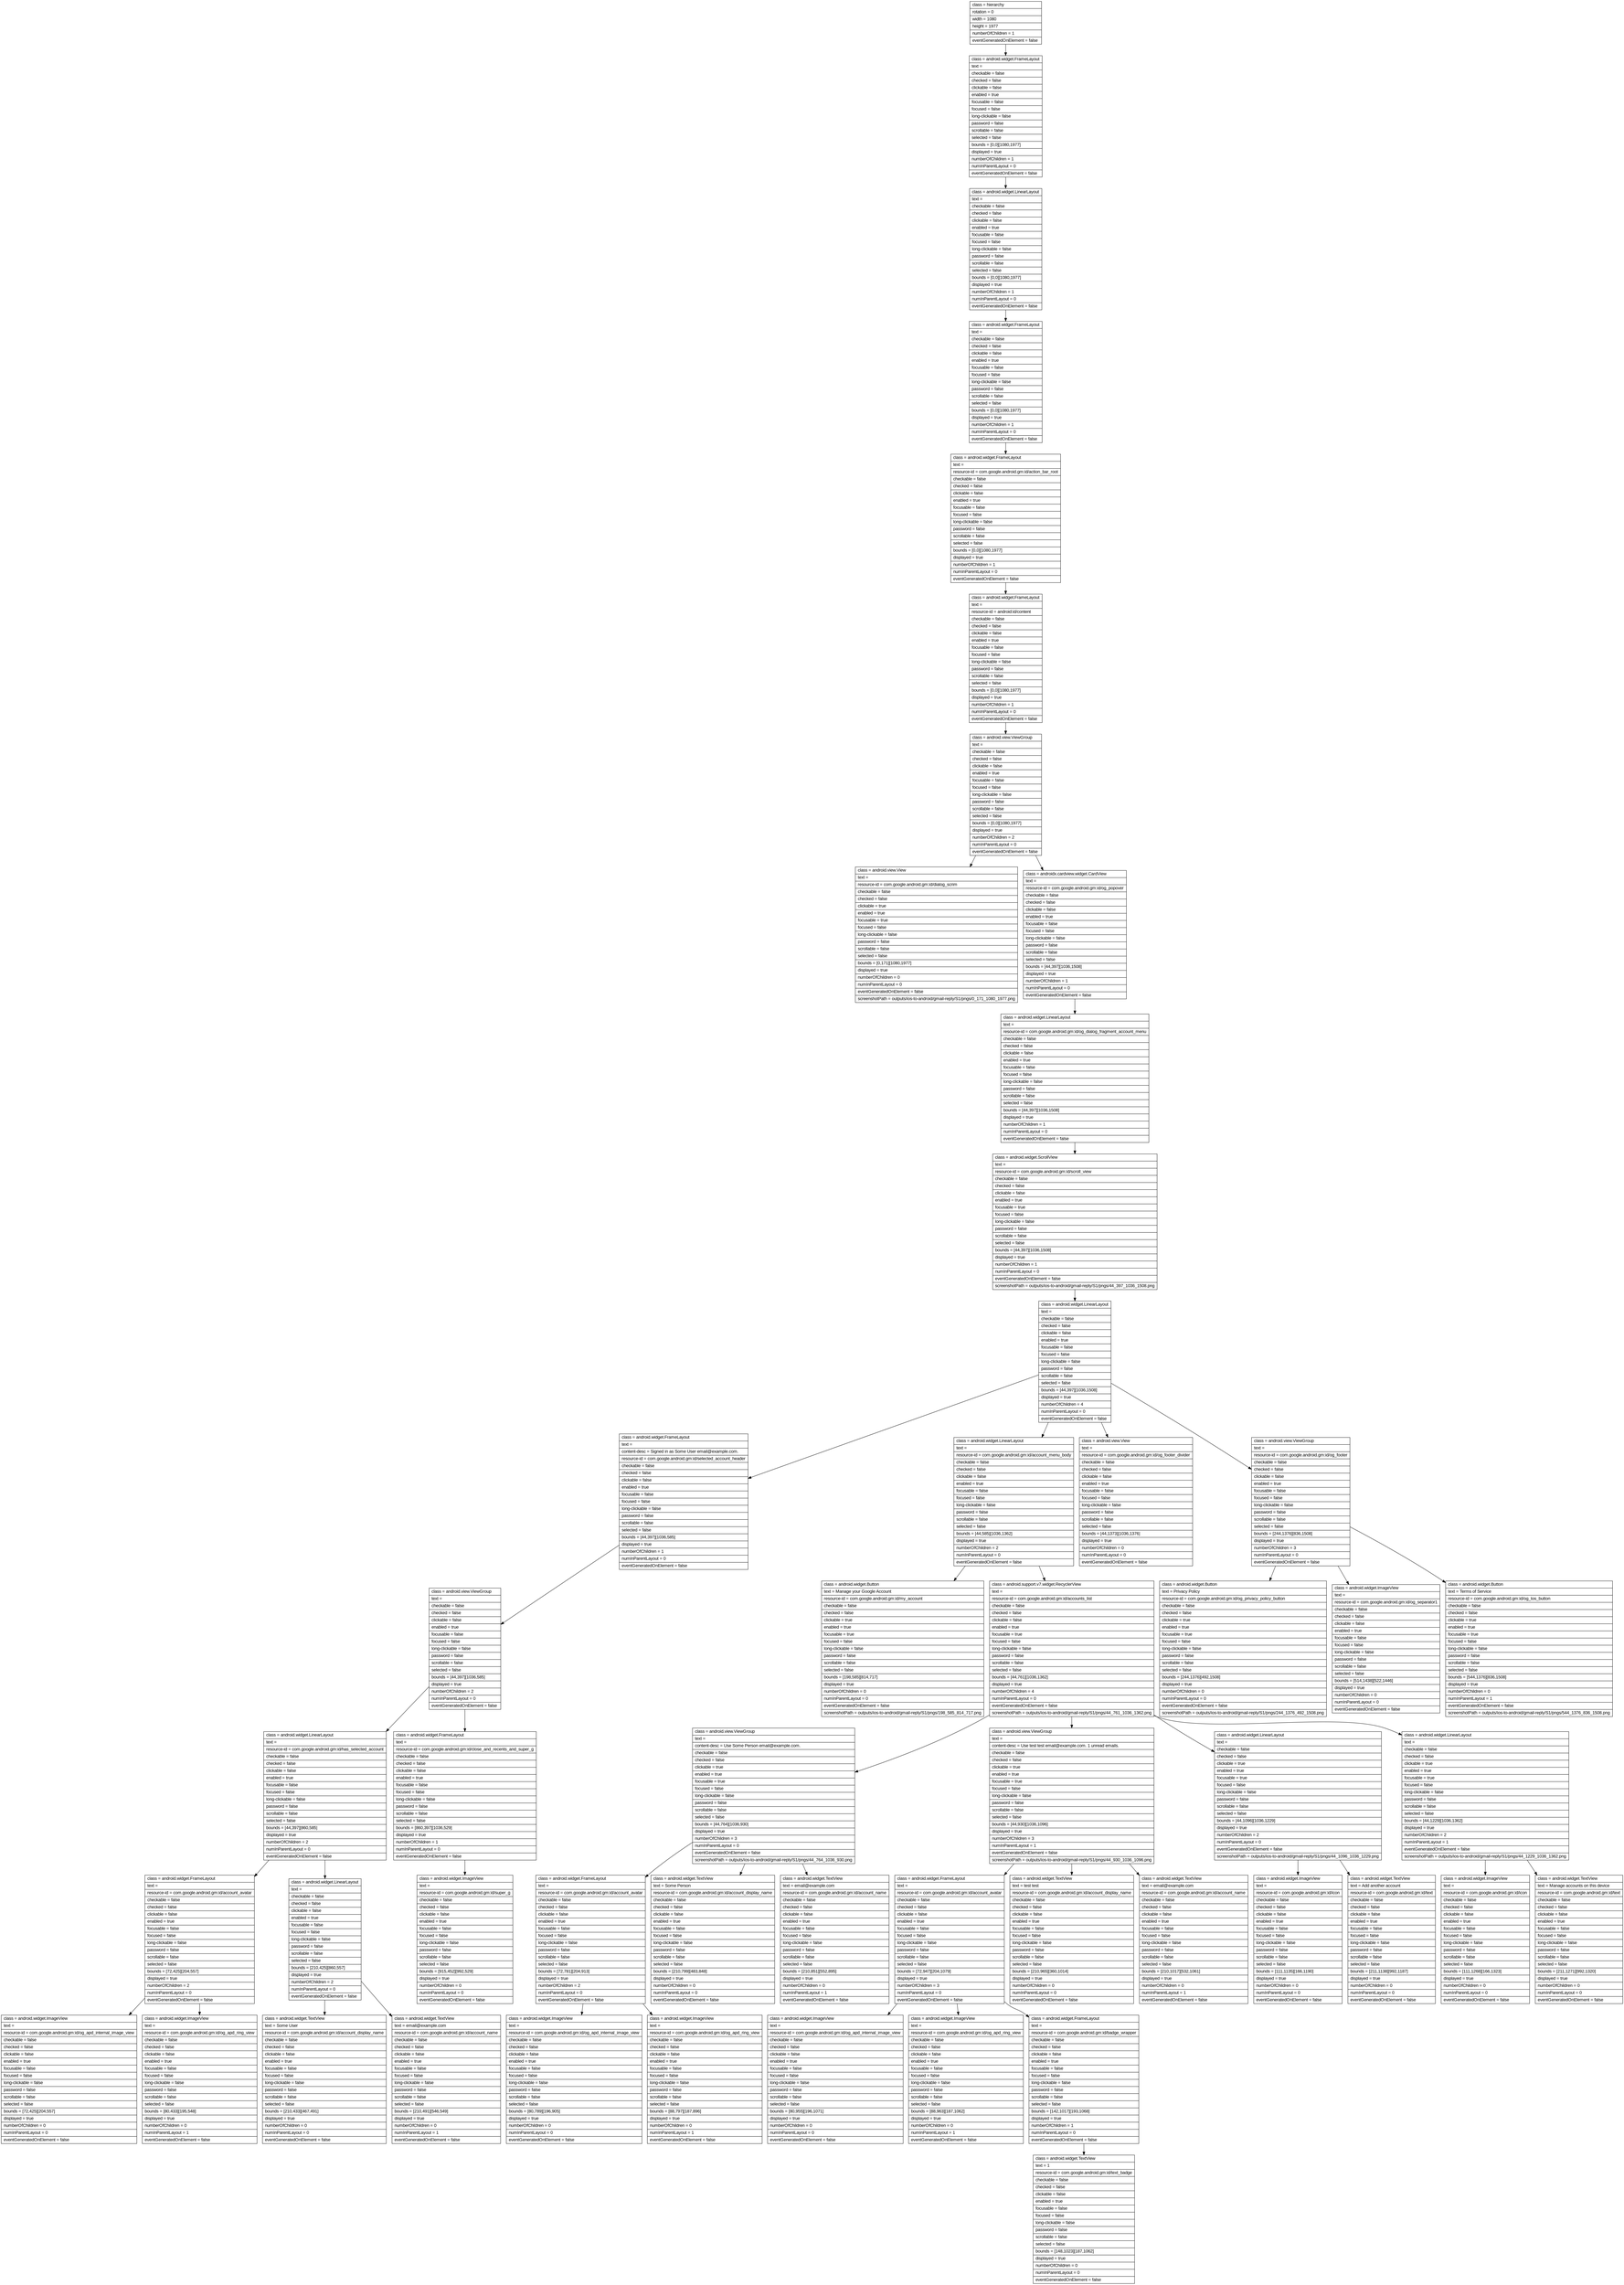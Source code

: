 digraph Layout {

	node [shape=record fontname=Arial];

	0	[label="{class = hierarchy\l|rotation = 0\l|width = 1080\l|height = 1977\l|numberOfChildren = 1\l|eventGeneratedOnElement = false \l}"]
	1	[label="{class = android.widget.FrameLayout\l|text = \l|checkable = false\l|checked = false\l|clickable = false\l|enabled = true\l|focusable = false\l|focused = false\l|long-clickable = false\l|password = false\l|scrollable = false\l|selected = false\l|bounds = [0,0][1080,1977]\l|displayed = true\l|numberOfChildren = 1\l|numInParentLayout = 0\l|eventGeneratedOnElement = false \l}"]
	2	[label="{class = android.widget.LinearLayout\l|text = \l|checkable = false\l|checked = false\l|clickable = false\l|enabled = true\l|focusable = false\l|focused = false\l|long-clickable = false\l|password = false\l|scrollable = false\l|selected = false\l|bounds = [0,0][1080,1977]\l|displayed = true\l|numberOfChildren = 1\l|numInParentLayout = 0\l|eventGeneratedOnElement = false \l}"]
	3	[label="{class = android.widget.FrameLayout\l|text = \l|checkable = false\l|checked = false\l|clickable = false\l|enabled = true\l|focusable = false\l|focused = false\l|long-clickable = false\l|password = false\l|scrollable = false\l|selected = false\l|bounds = [0,0][1080,1977]\l|displayed = true\l|numberOfChildren = 1\l|numInParentLayout = 0\l|eventGeneratedOnElement = false \l}"]
	4	[label="{class = android.widget.FrameLayout\l|text = \l|resource-id = com.google.android.gm:id/action_bar_root\l|checkable = false\l|checked = false\l|clickable = false\l|enabled = true\l|focusable = false\l|focused = false\l|long-clickable = false\l|password = false\l|scrollable = false\l|selected = false\l|bounds = [0,0][1080,1977]\l|displayed = true\l|numberOfChildren = 1\l|numInParentLayout = 0\l|eventGeneratedOnElement = false \l}"]
	5	[label="{class = android.widget.FrameLayout\l|text = \l|resource-id = android:id/content\l|checkable = false\l|checked = false\l|clickable = false\l|enabled = true\l|focusable = false\l|focused = false\l|long-clickable = false\l|password = false\l|scrollable = false\l|selected = false\l|bounds = [0,0][1080,1977]\l|displayed = true\l|numberOfChildren = 1\l|numInParentLayout = 0\l|eventGeneratedOnElement = false \l}"]
	6	[label="{class = android.view.ViewGroup\l|text = \l|checkable = false\l|checked = false\l|clickable = false\l|enabled = true\l|focusable = false\l|focused = false\l|long-clickable = false\l|password = false\l|scrollable = false\l|selected = false\l|bounds = [0,0][1080,1977]\l|displayed = true\l|numberOfChildren = 2\l|numInParentLayout = 0\l|eventGeneratedOnElement = false \l}"]
	7	[label="{class = android.view.View\l|text = \l|resource-id = com.google.android.gm:id/dialog_scrim\l|checkable = false\l|checked = false\l|clickable = true\l|enabled = true\l|focusable = true\l|focused = false\l|long-clickable = false\l|password = false\l|scrollable = false\l|selected = false\l|bounds = [0,171][1080,1977]\l|displayed = true\l|numberOfChildren = 0\l|numInParentLayout = 0\l|eventGeneratedOnElement = false \l|screenshotPath = outputs/ios-to-android/gmail-reply/S1/pngs/0_171_1080_1977.png\l}"]
	8	[label="{class = androidx.cardview.widget.CardView\l|text = \l|resource-id = com.google.android.gm:id/og_popover\l|checkable = false\l|checked = false\l|clickable = false\l|enabled = true\l|focusable = false\l|focused = false\l|long-clickable = false\l|password = false\l|scrollable = false\l|selected = false\l|bounds = [44,397][1036,1508]\l|displayed = true\l|numberOfChildren = 1\l|numInParentLayout = 0\l|eventGeneratedOnElement = false \l}"]
	9	[label="{class = android.widget.LinearLayout\l|text = \l|resource-id = com.google.android.gm:id/og_dialog_fragment_account_menu\l|checkable = false\l|checked = false\l|clickable = false\l|enabled = true\l|focusable = false\l|focused = false\l|long-clickable = false\l|password = false\l|scrollable = false\l|selected = false\l|bounds = [44,397][1036,1508]\l|displayed = true\l|numberOfChildren = 1\l|numInParentLayout = 0\l|eventGeneratedOnElement = false \l}"]
	10	[label="{class = android.widget.ScrollView\l|text = \l|resource-id = com.google.android.gm:id/scroll_view\l|checkable = false\l|checked = false\l|clickable = false\l|enabled = true\l|focusable = true\l|focused = false\l|long-clickable = false\l|password = false\l|scrollable = false\l|selected = false\l|bounds = [44,397][1036,1508]\l|displayed = true\l|numberOfChildren = 1\l|numInParentLayout = 0\l|eventGeneratedOnElement = false \l|screenshotPath = outputs/ios-to-android/gmail-reply/S1/pngs/44_397_1036_1508.png\l}"]
	11	[label="{class = android.widget.LinearLayout\l|text = \l|checkable = false\l|checked = false\l|clickable = false\l|enabled = true\l|focusable = false\l|focused = false\l|long-clickable = false\l|password = false\l|scrollable = false\l|selected = false\l|bounds = [44,397][1036,1508]\l|displayed = true\l|numberOfChildren = 4\l|numInParentLayout = 0\l|eventGeneratedOnElement = false \l}"]
	12	[label="{class = android.widget.FrameLayout\l|text = \l|content-desc = Signed in as Some User email@example.com.\l|resource-id = com.google.android.gm:id/selected_account_header\l|checkable = false\l|checked = false\l|clickable = false\l|enabled = true\l|focusable = false\l|focused = false\l|long-clickable = false\l|password = false\l|scrollable = false\l|selected = false\l|bounds = [44,397][1036,585]\l|displayed = true\l|numberOfChildren = 1\l|numInParentLayout = 0\l|eventGeneratedOnElement = false \l}"]
	13	[label="{class = android.widget.LinearLayout\l|text = \l|resource-id = com.google.android.gm:id/account_menu_body\l|checkable = false\l|checked = false\l|clickable = false\l|enabled = true\l|focusable = false\l|focused = false\l|long-clickable = false\l|password = false\l|scrollable = false\l|selected = false\l|bounds = [44,585][1036,1362]\l|displayed = true\l|numberOfChildren = 2\l|numInParentLayout = 0\l|eventGeneratedOnElement = false \l}"]
	14	[label="{class = android.view.View\l|text = \l|resource-id = com.google.android.gm:id/og_footer_divider\l|checkable = false\l|checked = false\l|clickable = false\l|enabled = true\l|focusable = false\l|focused = false\l|long-clickable = false\l|password = false\l|scrollable = false\l|selected = false\l|bounds = [44,1373][1036,1376]\l|displayed = true\l|numberOfChildren = 0\l|numInParentLayout = 0\l|eventGeneratedOnElement = false \l}"]
	15	[label="{class = android.view.ViewGroup\l|text = \l|resource-id = com.google.android.gm:id/og_footer\l|checkable = false\l|checked = false\l|clickable = false\l|enabled = true\l|focusable = false\l|focused = false\l|long-clickable = false\l|password = false\l|scrollable = false\l|selected = false\l|bounds = [244,1376][836,1508]\l|displayed = true\l|numberOfChildren = 3\l|numInParentLayout = 0\l|eventGeneratedOnElement = false \l}"]
	16	[label="{class = android.view.ViewGroup\l|text = \l|checkable = false\l|checked = false\l|clickable = false\l|enabled = true\l|focusable = false\l|focused = false\l|long-clickable = false\l|password = false\l|scrollable = false\l|selected = false\l|bounds = [44,397][1036,585]\l|displayed = true\l|numberOfChildren = 2\l|numInParentLayout = 0\l|eventGeneratedOnElement = false \l}"]
	17	[label="{class = android.widget.Button\l|text = Manage your Google Account\l|resource-id = com.google.android.gm:id/my_account\l|checkable = false\l|checked = false\l|clickable = true\l|enabled = true\l|focusable = true\l|focused = false\l|long-clickable = false\l|password = false\l|scrollable = false\l|selected = false\l|bounds = [198,585][814,717]\l|displayed = true\l|numberOfChildren = 0\l|numInParentLayout = 0\l|eventGeneratedOnElement = false \l|screenshotPath = outputs/ios-to-android/gmail-reply/S1/pngs/198_585_814_717.png\l}"]
	18	[label="{class = android.support.v7.widget.RecyclerView\l|text = \l|resource-id = com.google.android.gm:id/accounts_list\l|checkable = false\l|checked = false\l|clickable = false\l|enabled = true\l|focusable = true\l|focused = false\l|long-clickable = false\l|password = false\l|scrollable = false\l|selected = false\l|bounds = [44,761][1036,1362]\l|displayed = true\l|numberOfChildren = 4\l|numInParentLayout = 0\l|eventGeneratedOnElement = false \l|screenshotPath = outputs/ios-to-android/gmail-reply/S1/pngs/44_761_1036_1362.png\l}"]
	19	[label="{class = android.widget.Button\l|text = Privacy Policy\l|resource-id = com.google.android.gm:id/og_privacy_policy_button\l|checkable = false\l|checked = false\l|clickable = true\l|enabled = true\l|focusable = true\l|focused = false\l|long-clickable = false\l|password = false\l|scrollable = false\l|selected = false\l|bounds = [244,1376][492,1508]\l|displayed = true\l|numberOfChildren = 0\l|numInParentLayout = 0\l|eventGeneratedOnElement = false \l|screenshotPath = outputs/ios-to-android/gmail-reply/S1/pngs/244_1376_492_1508.png\l}"]
	20	[label="{class = android.widget.ImageView\l|text = \l|resource-id = com.google.android.gm:id/og_separator1\l|checkable = false\l|checked = false\l|clickable = false\l|enabled = true\l|focusable = false\l|focused = false\l|long-clickable = false\l|password = false\l|scrollable = false\l|selected = false\l|bounds = [514,1438][522,1446]\l|displayed = true\l|numberOfChildren = 0\l|numInParentLayout = 0\l|eventGeneratedOnElement = false \l}"]
	21	[label="{class = android.widget.Button\l|text = Terms of Service\l|resource-id = com.google.android.gm:id/og_tos_button\l|checkable = false\l|checked = false\l|clickable = true\l|enabled = true\l|focusable = true\l|focused = false\l|long-clickable = false\l|password = false\l|scrollable = false\l|selected = false\l|bounds = [544,1376][836,1508]\l|displayed = true\l|numberOfChildren = 0\l|numInParentLayout = 1\l|eventGeneratedOnElement = false \l|screenshotPath = outputs/ios-to-android/gmail-reply/S1/pngs/544_1376_836_1508.png\l}"]
	22	[label="{class = android.widget.LinearLayout\l|text = \l|resource-id = com.google.android.gm:id/has_selected_account\l|checkable = false\l|checked = false\l|clickable = false\l|enabled = true\l|focusable = false\l|focused = false\l|long-clickable = false\l|password = false\l|scrollable = false\l|selected = false\l|bounds = [44,397][860,585]\l|displayed = true\l|numberOfChildren = 2\l|numInParentLayout = 0\l|eventGeneratedOnElement = false \l}"]
	23	[label="{class = android.widget.FrameLayout\l|text = \l|resource-id = com.google.android.gm:id/close_and_recents_and_super_g\l|checkable = false\l|checked = false\l|clickable = false\l|enabled = true\l|focusable = false\l|focused = false\l|long-clickable = false\l|password = false\l|scrollable = false\l|selected = false\l|bounds = [860,397][1036,529]\l|displayed = true\l|numberOfChildren = 1\l|numInParentLayout = 0\l|eventGeneratedOnElement = false \l}"]
	24	[label="{class = android.view.ViewGroup\l|text = \l|content-desc = Use Some Person email@example.com.\l|checkable = false\l|checked = false\l|clickable = true\l|enabled = true\l|focusable = true\l|focused = false\l|long-clickable = false\l|password = false\l|scrollable = false\l|selected = false\l|bounds = [44,764][1036,930]\l|displayed = true\l|numberOfChildren = 3\l|numInParentLayout = 0\l|eventGeneratedOnElement = false \l|screenshotPath = outputs/ios-to-android/gmail-reply/S1/pngs/44_764_1036_930.png\l}"]
	25	[label="{class = android.view.ViewGroup\l|text = \l|content-desc = Use test test email@example.com. 1 unread emails.\l|checkable = false\l|checked = false\l|clickable = true\l|enabled = true\l|focusable = true\l|focused = false\l|long-clickable = false\l|password = false\l|scrollable = false\l|selected = false\l|bounds = [44,930][1036,1096]\l|displayed = true\l|numberOfChildren = 3\l|numInParentLayout = 1\l|eventGeneratedOnElement = false \l|screenshotPath = outputs/ios-to-android/gmail-reply/S1/pngs/44_930_1036_1096.png\l}"]
	26	[label="{class = android.widget.LinearLayout\l|text = \l|checkable = false\l|checked = false\l|clickable = true\l|enabled = true\l|focusable = true\l|focused = false\l|long-clickable = false\l|password = false\l|scrollable = false\l|selected = false\l|bounds = [44,1096][1036,1229]\l|displayed = true\l|numberOfChildren = 2\l|numInParentLayout = 0\l|eventGeneratedOnElement = false \l|screenshotPath = outputs/ios-to-android/gmail-reply/S1/pngs/44_1096_1036_1229.png\l}"]
	27	[label="{class = android.widget.LinearLayout\l|text = \l|checkable = false\l|checked = false\l|clickable = true\l|enabled = true\l|focusable = true\l|focused = false\l|long-clickable = false\l|password = false\l|scrollable = false\l|selected = false\l|bounds = [44,1229][1036,1362]\l|displayed = true\l|numberOfChildren = 2\l|numInParentLayout = 1\l|eventGeneratedOnElement = false \l|screenshotPath = outputs/ios-to-android/gmail-reply/S1/pngs/44_1229_1036_1362.png\l}"]
	28	[label="{class = android.widget.FrameLayout\l|text = \l|resource-id = com.google.android.gm:id/account_avatar\l|checkable = false\l|checked = false\l|clickable = false\l|enabled = true\l|focusable = false\l|focused = false\l|long-clickable = false\l|password = false\l|scrollable = false\l|selected = false\l|bounds = [72,425][204,557]\l|displayed = true\l|numberOfChildren = 2\l|numInParentLayout = 0\l|eventGeneratedOnElement = false \l}"]
	29	[label="{class = android.widget.LinearLayout\l|text = \l|checkable = false\l|checked = false\l|clickable = false\l|enabled = true\l|focusable = false\l|focused = false\l|long-clickable = false\l|password = false\l|scrollable = false\l|selected = false\l|bounds = [210,425][860,557]\l|displayed = true\l|numberOfChildren = 2\l|numInParentLayout = 0\l|eventGeneratedOnElement = false \l}"]
	30	[label="{class = android.widget.ImageView\l|text = \l|resource-id = com.google.android.gm:id/super_g\l|checkable = false\l|checked = false\l|clickable = false\l|enabled = true\l|focusable = false\l|focused = false\l|long-clickable = false\l|password = false\l|scrollable = false\l|selected = false\l|bounds = [915,452][992,529]\l|displayed = true\l|numberOfChildren = 0\l|numInParentLayout = 0\l|eventGeneratedOnElement = false \l}"]
	31	[label="{class = android.widget.FrameLayout\l|text = \l|resource-id = com.google.android.gm:id/account_avatar\l|checkable = false\l|checked = false\l|clickable = false\l|enabled = true\l|focusable = false\l|focused = false\l|long-clickable = false\l|password = false\l|scrollable = false\l|selected = false\l|bounds = [72,781][204,913]\l|displayed = true\l|numberOfChildren = 2\l|numInParentLayout = 0\l|eventGeneratedOnElement = false \l}"]
	32	[label="{class = android.widget.TextView\l|text = Some Person\l|resource-id = com.google.android.gm:id/account_display_name\l|checkable = false\l|checked = false\l|clickable = false\l|enabled = true\l|focusable = false\l|focused = false\l|long-clickable = false\l|password = false\l|scrollable = false\l|selected = false\l|bounds = [210,799][483,848]\l|displayed = true\l|numberOfChildren = 0\l|numInParentLayout = 0\l|eventGeneratedOnElement = false \l}"]
	33	[label="{class = android.widget.TextView\l|text = email@example.com\l|resource-id = com.google.android.gm:id/account_name\l|checkable = false\l|checked = false\l|clickable = false\l|enabled = true\l|focusable = false\l|focused = false\l|long-clickable = false\l|password = false\l|scrollable = false\l|selected = false\l|bounds = [210,851][552,895]\l|displayed = true\l|numberOfChildren = 0\l|numInParentLayout = 1\l|eventGeneratedOnElement = false \l}"]
	34	[label="{class = android.widget.FrameLayout\l|text = \l|resource-id = com.google.android.gm:id/account_avatar\l|checkable = false\l|checked = false\l|clickable = false\l|enabled = true\l|focusable = false\l|focused = false\l|long-clickable = false\l|password = false\l|scrollable = false\l|selected = false\l|bounds = [72,947][204,1079]\l|displayed = true\l|numberOfChildren = 3\l|numInParentLayout = 0\l|eventGeneratedOnElement = false \l}"]
	35	[label="{class = android.widget.TextView\l|text = test test\l|resource-id = com.google.android.gm:id/account_display_name\l|checkable = false\l|checked = false\l|clickable = false\l|enabled = true\l|focusable = false\l|focused = false\l|long-clickable = false\l|password = false\l|scrollable = false\l|selected = false\l|bounds = [210,965][360,1014]\l|displayed = true\l|numberOfChildren = 0\l|numInParentLayout = 0\l|eventGeneratedOnElement = false \l}"]
	36	[label="{class = android.widget.TextView\l|text = email@example.com\l|resource-id = com.google.android.gm:id/account_name\l|checkable = false\l|checked = false\l|clickable = false\l|enabled = true\l|focusable = false\l|focused = false\l|long-clickable = false\l|password = false\l|scrollable = false\l|selected = false\l|bounds = [210,1017][532,1061]\l|displayed = true\l|numberOfChildren = 0\l|numInParentLayout = 1\l|eventGeneratedOnElement = false \l}"]
	37	[label="{class = android.widget.ImageView\l|text = \l|resource-id = com.google.android.gm:id/icon\l|checkable = false\l|checked = false\l|clickable = false\l|enabled = true\l|focusable = false\l|focused = false\l|long-clickable = false\l|password = false\l|scrollable = false\l|selected = false\l|bounds = [111,1135][166,1190]\l|displayed = true\l|numberOfChildren = 0\l|numInParentLayout = 0\l|eventGeneratedOnElement = false \l}"]
	38	[label="{class = android.widget.TextView\l|text = Add another account\l|resource-id = com.google.android.gm:id/text\l|checkable = false\l|checked = false\l|clickable = false\l|enabled = true\l|focusable = false\l|focused = false\l|long-clickable = false\l|password = false\l|scrollable = false\l|selected = false\l|bounds = [211,1138][992,1187]\l|displayed = true\l|numberOfChildren = 0\l|numInParentLayout = 0\l|eventGeneratedOnElement = false \l}"]
	39	[label="{class = android.widget.ImageView\l|text = \l|resource-id = com.google.android.gm:id/icon\l|checkable = false\l|checked = false\l|clickable = false\l|enabled = true\l|focusable = false\l|focused = false\l|long-clickable = false\l|password = false\l|scrollable = false\l|selected = false\l|bounds = [111,1268][166,1323]\l|displayed = true\l|numberOfChildren = 0\l|numInParentLayout = 0\l|eventGeneratedOnElement = false \l}"]
	40	[label="{class = android.widget.TextView\l|text = Manage accounts on this device\l|resource-id = com.google.android.gm:id/text\l|checkable = false\l|checked = false\l|clickable = false\l|enabled = true\l|focusable = false\l|focused = false\l|long-clickable = false\l|password = false\l|scrollable = false\l|selected = false\l|bounds = [211,1271][992,1320]\l|displayed = true\l|numberOfChildren = 0\l|numInParentLayout = 0\l|eventGeneratedOnElement = false \l}"]
	41	[label="{class = android.widget.ImageView\l|text = \l|resource-id = com.google.android.gm:id/og_apd_internal_image_view\l|checkable = false\l|checked = false\l|clickable = false\l|enabled = true\l|focusable = false\l|focused = false\l|long-clickable = false\l|password = false\l|scrollable = false\l|selected = false\l|bounds = [72,425][204,557]\l|displayed = true\l|numberOfChildren = 0\l|numInParentLayout = 0\l|eventGeneratedOnElement = false \l}"]
	42	[label="{class = android.widget.ImageView\l|text = \l|resource-id = com.google.android.gm:id/og_apd_ring_view\l|checkable = false\l|checked = false\l|clickable = false\l|enabled = true\l|focusable = false\l|focused = false\l|long-clickable = false\l|password = false\l|scrollable = false\l|selected = false\l|bounds = [80,433][195,548]\l|displayed = true\l|numberOfChildren = 0\l|numInParentLayout = 1\l|eventGeneratedOnElement = false \l}"]
	43	[label="{class = android.widget.TextView\l|text = Some User\l|resource-id = com.google.android.gm:id/account_display_name\l|checkable = false\l|checked = false\l|clickable = false\l|enabled = true\l|focusable = false\l|focused = false\l|long-clickable = false\l|password = false\l|scrollable = false\l|selected = false\l|bounds = [210,433][467,491]\l|displayed = true\l|numberOfChildren = 0\l|numInParentLayout = 0\l|eventGeneratedOnElement = false \l}"]
	44	[label="{class = android.widget.TextView\l|text = email@example.com\l|resource-id = com.google.android.gm:id/account_name\l|checkable = false\l|checked = false\l|clickable = false\l|enabled = true\l|focusable = false\l|focused = false\l|long-clickable = false\l|password = false\l|scrollable = false\l|selected = false\l|bounds = [210,491][546,549]\l|displayed = true\l|numberOfChildren = 0\l|numInParentLayout = 1\l|eventGeneratedOnElement = false \l}"]
	45	[label="{class = android.widget.ImageView\l|text = \l|resource-id = com.google.android.gm:id/og_apd_internal_image_view\l|checkable = false\l|checked = false\l|clickable = false\l|enabled = true\l|focusable = false\l|focused = false\l|long-clickable = false\l|password = false\l|scrollable = false\l|selected = false\l|bounds = [80,789][196,905]\l|displayed = true\l|numberOfChildren = 0\l|numInParentLayout = 0\l|eventGeneratedOnElement = false \l}"]
	46	[label="{class = android.widget.ImageView\l|text = \l|resource-id = com.google.android.gm:id/og_apd_ring_view\l|checkable = false\l|checked = false\l|clickable = false\l|enabled = true\l|focusable = false\l|focused = false\l|long-clickable = false\l|password = false\l|scrollable = false\l|selected = false\l|bounds = [88,797][187,896]\l|displayed = true\l|numberOfChildren = 0\l|numInParentLayout = 1\l|eventGeneratedOnElement = false \l}"]
	47	[label="{class = android.widget.ImageView\l|text = \l|resource-id = com.google.android.gm:id/og_apd_internal_image_view\l|checkable = false\l|checked = false\l|clickable = false\l|enabled = true\l|focusable = false\l|focused = false\l|long-clickable = false\l|password = false\l|scrollable = false\l|selected = false\l|bounds = [80,955][196,1071]\l|displayed = true\l|numberOfChildren = 0\l|numInParentLayout = 0\l|eventGeneratedOnElement = false \l}"]
	48	[label="{class = android.widget.ImageView\l|text = \l|resource-id = com.google.android.gm:id/og_apd_ring_view\l|checkable = false\l|checked = false\l|clickable = false\l|enabled = true\l|focusable = false\l|focused = false\l|long-clickable = false\l|password = false\l|scrollable = false\l|selected = false\l|bounds = [88,963][187,1062]\l|displayed = true\l|numberOfChildren = 0\l|numInParentLayout = 1\l|eventGeneratedOnElement = false \l}"]
	49	[label="{class = android.widget.FrameLayout\l|text = \l|resource-id = com.google.android.gm:id/badge_wrapper\l|checkable = false\l|checked = false\l|clickable = false\l|enabled = true\l|focusable = false\l|focused = false\l|long-clickable = false\l|password = false\l|scrollable = false\l|selected = false\l|bounds = [142,1017][193,1068]\l|displayed = true\l|numberOfChildren = 1\l|numInParentLayout = 0\l|eventGeneratedOnElement = false \l}"]
	50	[label="{class = android.widget.TextView\l|text = 1\l|resource-id = com.google.android.gm:id/text_badge\l|checkable = false\l|checked = false\l|clickable = false\l|enabled = true\l|focusable = false\l|focused = false\l|long-clickable = false\l|password = false\l|scrollable = false\l|selected = false\l|bounds = [148,1023][187,1062]\l|displayed = true\l|numberOfChildren = 0\l|numInParentLayout = 0\l|eventGeneratedOnElement = false \l}"]


	0 -> 1
	1 -> 2
	2 -> 3
	3 -> 4
	4 -> 5
	5 -> 6
	6 -> 7
	6 -> 8
	8 -> 9
	9 -> 10
	10 -> 11
	11 -> 12
	11 -> 13
	11 -> 14
	11 -> 15
	12 -> 16
	13 -> 17
	13 -> 18
	15 -> 19
	15 -> 20
	15 -> 21
	16 -> 22
	16 -> 23
	18 -> 24
	18 -> 25
	18 -> 26
	18 -> 27
	22 -> 28
	22 -> 29
	23 -> 30
	24 -> 31
	24 -> 32
	24 -> 33
	25 -> 34
	25 -> 35
	25 -> 36
	26 -> 37
	26 -> 38
	27 -> 39
	27 -> 40
	28 -> 41
	28 -> 42
	29 -> 43
	29 -> 44
	31 -> 45
	31 -> 46
	34 -> 47
	34 -> 48
	34 -> 49
	49 -> 50


}